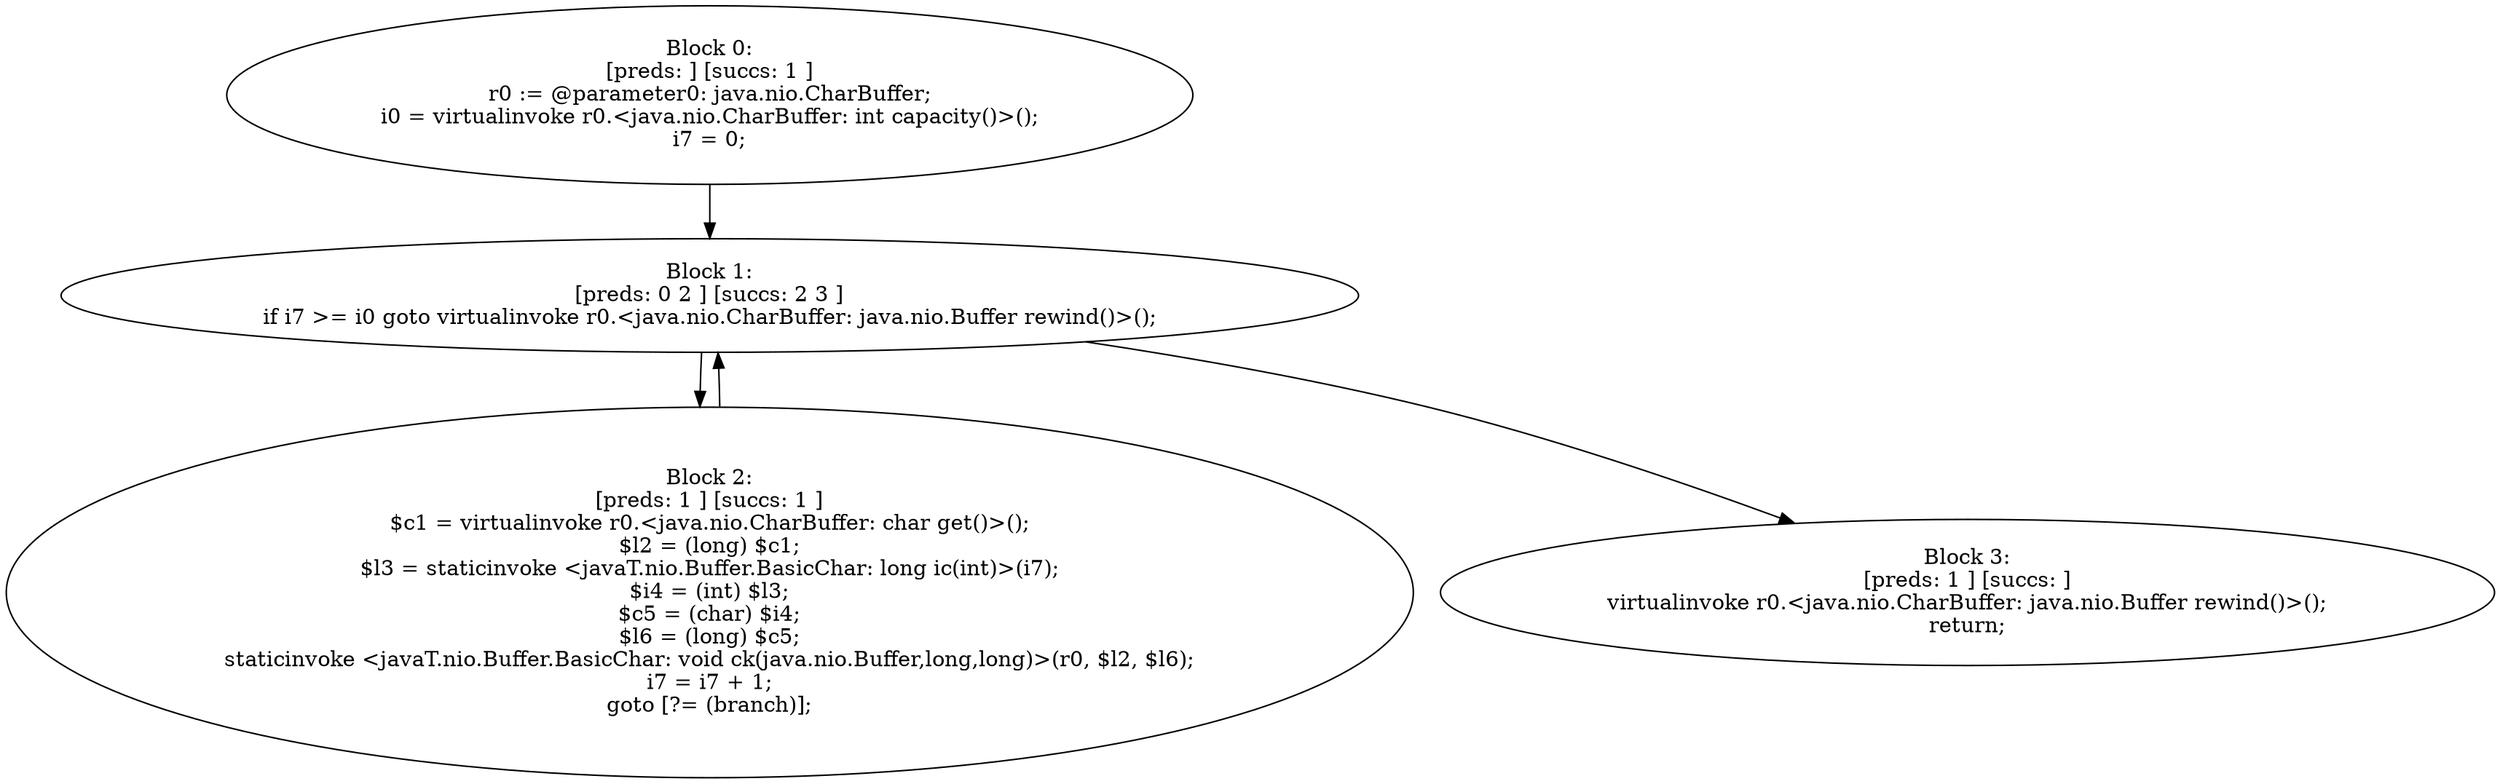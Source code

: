 digraph "unitGraph" {
    "Block 0:
[preds: ] [succs: 1 ]
r0 := @parameter0: java.nio.CharBuffer;
i0 = virtualinvoke r0.<java.nio.CharBuffer: int capacity()>();
i7 = 0;
"
    "Block 1:
[preds: 0 2 ] [succs: 2 3 ]
if i7 >= i0 goto virtualinvoke r0.<java.nio.CharBuffer: java.nio.Buffer rewind()>();
"
    "Block 2:
[preds: 1 ] [succs: 1 ]
$c1 = virtualinvoke r0.<java.nio.CharBuffer: char get()>();
$l2 = (long) $c1;
$l3 = staticinvoke <javaT.nio.Buffer.BasicChar: long ic(int)>(i7);
$i4 = (int) $l3;
$c5 = (char) $i4;
$l6 = (long) $c5;
staticinvoke <javaT.nio.Buffer.BasicChar: void ck(java.nio.Buffer,long,long)>(r0, $l2, $l6);
i7 = i7 + 1;
goto [?= (branch)];
"
    "Block 3:
[preds: 1 ] [succs: ]
virtualinvoke r0.<java.nio.CharBuffer: java.nio.Buffer rewind()>();
return;
"
    "Block 0:
[preds: ] [succs: 1 ]
r0 := @parameter0: java.nio.CharBuffer;
i0 = virtualinvoke r0.<java.nio.CharBuffer: int capacity()>();
i7 = 0;
"->"Block 1:
[preds: 0 2 ] [succs: 2 3 ]
if i7 >= i0 goto virtualinvoke r0.<java.nio.CharBuffer: java.nio.Buffer rewind()>();
";
    "Block 1:
[preds: 0 2 ] [succs: 2 3 ]
if i7 >= i0 goto virtualinvoke r0.<java.nio.CharBuffer: java.nio.Buffer rewind()>();
"->"Block 2:
[preds: 1 ] [succs: 1 ]
$c1 = virtualinvoke r0.<java.nio.CharBuffer: char get()>();
$l2 = (long) $c1;
$l3 = staticinvoke <javaT.nio.Buffer.BasicChar: long ic(int)>(i7);
$i4 = (int) $l3;
$c5 = (char) $i4;
$l6 = (long) $c5;
staticinvoke <javaT.nio.Buffer.BasicChar: void ck(java.nio.Buffer,long,long)>(r0, $l2, $l6);
i7 = i7 + 1;
goto [?= (branch)];
";
    "Block 1:
[preds: 0 2 ] [succs: 2 3 ]
if i7 >= i0 goto virtualinvoke r0.<java.nio.CharBuffer: java.nio.Buffer rewind()>();
"->"Block 3:
[preds: 1 ] [succs: ]
virtualinvoke r0.<java.nio.CharBuffer: java.nio.Buffer rewind()>();
return;
";
    "Block 2:
[preds: 1 ] [succs: 1 ]
$c1 = virtualinvoke r0.<java.nio.CharBuffer: char get()>();
$l2 = (long) $c1;
$l3 = staticinvoke <javaT.nio.Buffer.BasicChar: long ic(int)>(i7);
$i4 = (int) $l3;
$c5 = (char) $i4;
$l6 = (long) $c5;
staticinvoke <javaT.nio.Buffer.BasicChar: void ck(java.nio.Buffer,long,long)>(r0, $l2, $l6);
i7 = i7 + 1;
goto [?= (branch)];
"->"Block 1:
[preds: 0 2 ] [succs: 2 3 ]
if i7 >= i0 goto virtualinvoke r0.<java.nio.CharBuffer: java.nio.Buffer rewind()>();
";
}

